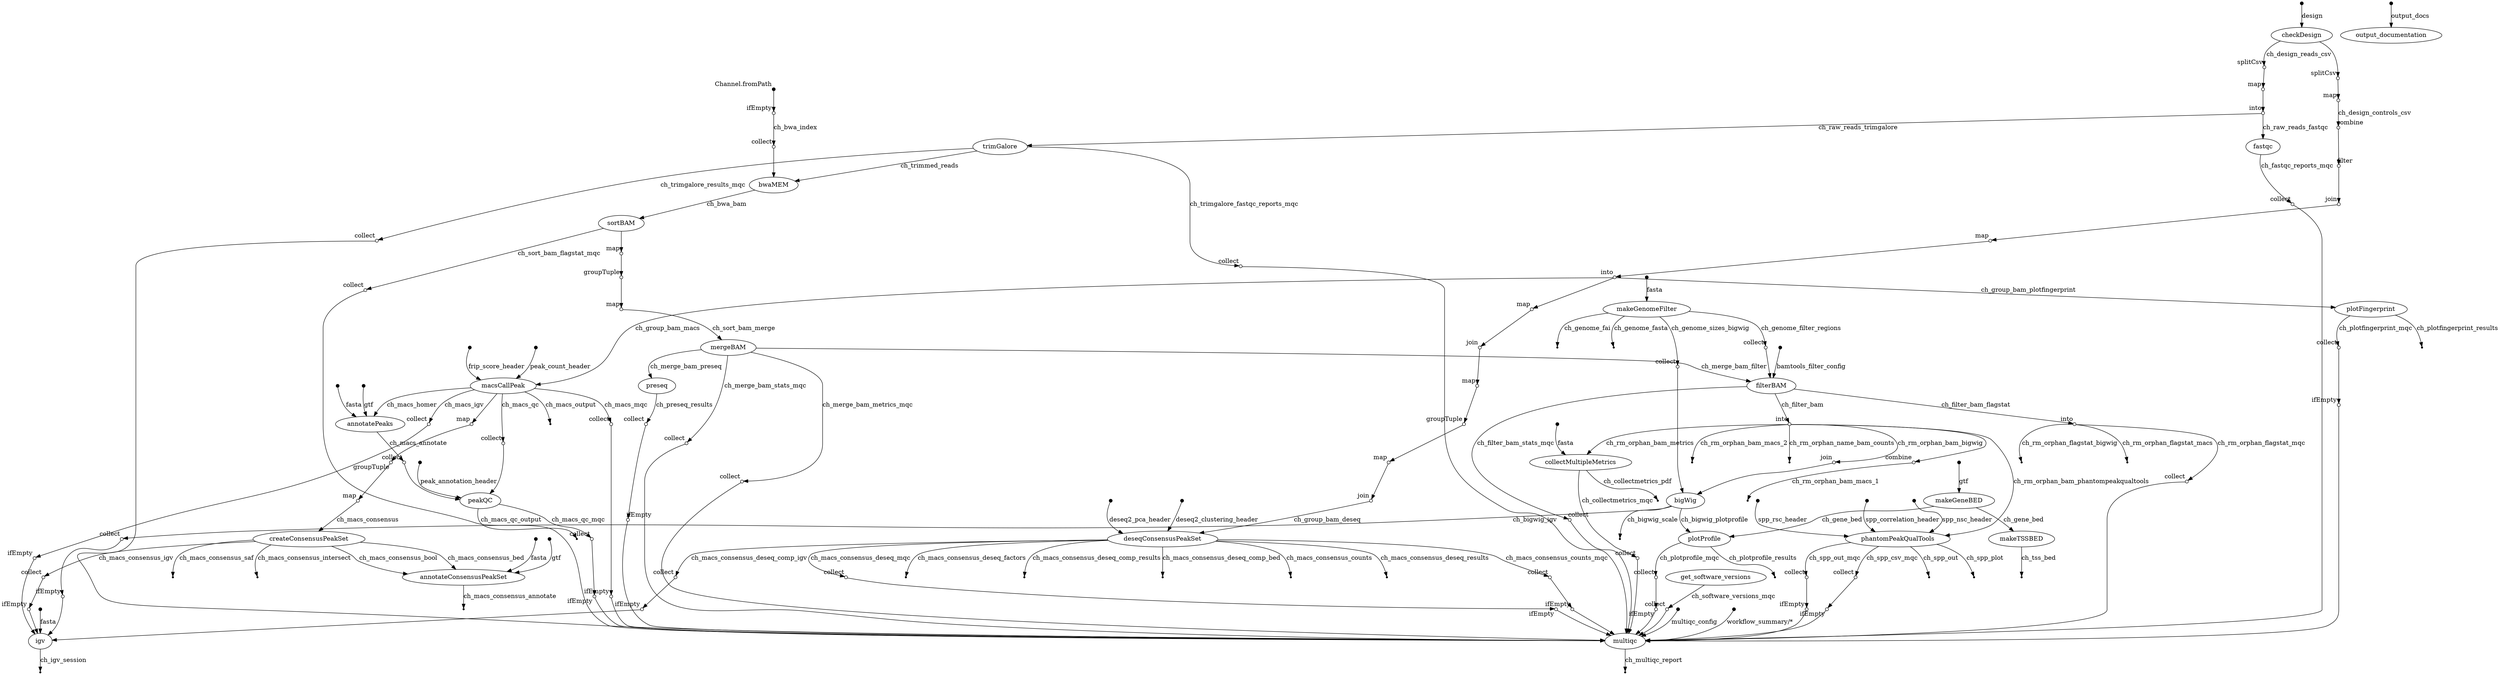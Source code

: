 digraph "pipeline_dag" {
p0 [shape=point,label="",fixedsize=true,width=0.1,xlabel="Channel.fromPath"];
p1 [shape=circle,label="",fixedsize=true,width=0.1,xlabel="ifEmpty"];
p0 -> p1;

p1 [shape=circle,label="",fixedsize=true,width=0.1,xlabel="ifEmpty"];
p19 [shape=circle,label="",fixedsize=true,width=0.1,xlabel="collect"];
p1 -> p19 [label="ch_bwa_index"];

p2 [shape=point,label="",fixedsize=true,width=0.1];
p3 [label="checkDesign"];
p2 -> p3 [label="design"];

p3 [label="checkDesign"];
p4 [shape=circle,label="",fixedsize=true,width=0.1,xlabel="splitCsv"];
p3 -> p4 [label="ch_design_reads_csv"];

p3 [label="checkDesign"];
p7 [shape=circle,label="",fixedsize=true,width=0.1,xlabel="splitCsv"];
p3 -> p7;

p4 [shape=circle,label="",fixedsize=true,width=0.1,xlabel="splitCsv"];
p5 [shape=circle,label="",fixedsize=true,width=0.1,xlabel="map"];
p4 -> p5;

p5 [shape=circle,label="",fixedsize=true,width=0.1,xlabel="map"];
p6 [shape=circle,label="",fixedsize=true,width=0.1,xlabel="into"];
p5 -> p6;

p6 [shape=circle,label="",fixedsize=true,width=0.1,xlabel="into"];
p17 [label="fastqc"];
p6 -> p17 [label="ch_raw_reads_fastqc"];

p6 [shape=circle,label="",fixedsize=true,width=0.1,xlabel="into"];
p18 [label="trimGalore"];
p6 -> p18 [label="ch_raw_reads_trimgalore"];

p7 [shape=circle,label="",fixedsize=true,width=0.1,xlabel="splitCsv"];
p8 [shape=circle,label="",fixedsize=true,width=0.1,xlabel="map"];
p7 -> p8;

p8 [shape=circle,label="",fixedsize=true,width=0.1,xlabel="map"];
p53 [shape=circle,label="",fixedsize=true,width=0.1,xlabel="combine"];
p8 -> p53 [label="ch_design_controls_csv"];

p9 [shape=point,label="",fixedsize=true,width=0.1];
p10 [label="makeGeneBED"];
p9 -> p10 [label="gtf"];

p10 [label="makeGeneBED"];
p11 [label="makeTSSBED"];
p10 -> p11 [label="ch_gene_bed"];

p11 [label="makeTSSBED"];
p12 [shape=point];
p11 -> p12 [label="ch_tss_bed"];

p13 [shape=point,label="",fixedsize=true,width=0.1];
p14 [label="makeGenomeFilter"];
p13 -> p14 [label="fasta"];

p14 [label="makeGenomeFilter"];
p16 [shape=point];
p14 -> p16 [label="ch_genome_fasta"];

p14 [label="makeGenomeFilter"];
p15 [shape=point];
p14 -> p15 [label="ch_genome_fai"];

p14 [label="makeGenomeFilter"];
p26 [shape=circle,label="",fixedsize=true,width=0.1,xlabel="collect"];
p14 -> p26 [label="ch_genome_filter_regions"];

p14 [label="makeGenomeFilter"];
p40 [shape=circle,label="",fixedsize=true,width=0.1,xlabel="collect"];
p14 -> p40 [label="ch_genome_sizes_bigwig"];

p17 [label="fastqc"];
p108 [shape=circle,label="",fixedsize=true,width=0.1,xlabel="collect"];
p17 -> p108 [label="ch_fastqc_reports_mqc"];

p18 [label="trimGalore"];
p20 [label="bwaMEM"];
p18 -> p20 [label="ch_trimmed_reads"];

p18 [label="trimGalore"];
p109 [shape=circle,label="",fixedsize=true,width=0.1,xlabel="collect"];
p18 -> p109 [label="ch_trimgalore_results_mqc"];

p18 [label="trimGalore"];
p110 [shape=circle,label="",fixedsize=true,width=0.1,xlabel="collect"];
p18 -> p110 [label="ch_trimgalore_fastqc_reports_mqc"];

p19 [shape=circle,label="",fixedsize=true,width=0.1,xlabel="collect"];
p20 [label="bwaMEM"];
p19 -> p20;

p20 [label="bwaMEM"];
p21 [label="sortBAM"];
p20 -> p21 [label="ch_bwa_bam"];

p21 [label="sortBAM"];
p22 [shape=circle,label="",fixedsize=true,width=0.1,xlabel="map"];
p21 -> p22;

p21 [label="sortBAM"];
p111 [shape=circle,label="",fixedsize=true,width=0.1,xlabel="collect"];
p21 -> p111 [label="ch_sort_bam_flagstat_mqc"];

p22 [shape=circle,label="",fixedsize=true,width=0.1,xlabel="map"];
p23 [shape=circle,label="",fixedsize=true,width=0.1,xlabel="groupTuple"];
p22 -> p23;

p23 [shape=circle,label="",fixedsize=true,width=0.1,xlabel="groupTuple"];
p24 [shape=circle,label="",fixedsize=true,width=0.1,xlabel="map"];
p23 -> p24;

p24 [shape=circle,label="",fixedsize=true,width=0.1,xlabel="map"];
p25 [label="mergeBAM"];
p24 -> p25 [label="ch_sort_bam_merge"];

p25 [label="mergeBAM"];
p28 [label="filterBAM"];
p25 -> p28 [label="ch_merge_bam_filter"];

p25 [label="mergeBAM"];
p35 [label="preseq"];
p25 -> p35 [label="ch_merge_bam_preseq"];

p25 [label="mergeBAM"];
p112 [shape=circle,label="",fixedsize=true,width=0.1,xlabel="collect"];
p25 -> p112 [label="ch_merge_bam_stats_mqc"];

p25 [label="mergeBAM"];
p115 [shape=circle,label="",fixedsize=true,width=0.1,xlabel="collect"];
p25 -> p115 [label="ch_merge_bam_metrics_mqc"];

p26 [shape=circle,label="",fixedsize=true,width=0.1,xlabel="collect"];
p28 [label="filterBAM"];
p26 -> p28;

p27 [shape=point,label="",fixedsize=true,width=0.1];
p28 [label="filterBAM"];
p27 -> p28 [label="bamtools_filter_config"];

p28 [label="filterBAM"];
p29 [shape=circle,label="",fixedsize=true,width=0.1,xlabel="into"];
p28 -> p29 [label="ch_filter_bam"];

p28 [label="filterBAM"];
p32 [shape=circle,label="",fixedsize=true,width=0.1,xlabel="into"];
p28 -> p32 [label="ch_filter_bam_flagstat"];

p28 [label="filterBAM"];
p114 [shape=circle,label="",fixedsize=true,width=0.1,xlabel="collect"];
p28 -> p114 [label="ch_filter_bam_stats_mqc"];

p29 [shape=circle,label="",fixedsize=true,width=0.1,xlabel="into"];
p39 [shape=circle,label="",fixedsize=true,width=0.1,xlabel="join"];
p29 -> p39 [label="ch_rm_orphan_bam_bigwig"];

p29 [shape=circle,label="",fixedsize=true,width=0.1,xlabel="into"];
p37 [label="collectMultipleMetrics"];
p29 -> p37 [label="ch_rm_orphan_bam_metrics"];

p29 [shape=circle,label="",fixedsize=true,width=0.1,xlabel="into"];
p31 [shape=point];
p29 -> p31 [label="ch_rm_orphan_bam_macs_2"];

p29 [shape=circle,label="",fixedsize=true,width=0.1,xlabel="into"];
p30 [shape=point];
p29 -> p30 [label="ch_rm_orphan_name_bam_counts"];

p29 [shape=circle,label="",fixedsize=true,width=0.1,xlabel="into"];
p48 [label="phantomPeakQualTools"];
p29 -> p48 [label="ch_rm_orphan_bam_phantompeakqualtools"];

p29 [shape=circle,label="",fixedsize=true,width=0.1,xlabel="into"];
p51 [shape=circle,label="",fixedsize=true,width=0.1,xlabel="combine"];
p29 -> p51;

p32 [shape=circle,label="",fixedsize=true,width=0.1,xlabel="into"];
p34 [shape=point];
p32 -> p34 [label="ch_rm_orphan_flagstat_bigwig"];

p32 [shape=circle,label="",fixedsize=true,width=0.1,xlabel="into"];
p33 [shape=point];
p32 -> p33 [label="ch_rm_orphan_flagstat_macs"];

p32 [shape=circle,label="",fixedsize=true,width=0.1,xlabel="into"];
p113 [shape=circle,label="",fixedsize=true,width=0.1,xlabel="collect"];
p32 -> p113 [label="ch_rm_orphan_flagstat_mqc"];

p35 [label="preseq"];
p125 [shape=circle,label="",fixedsize=true,width=0.1,xlabel="collect"];
p35 -> p125 [label="ch_preseq_results"];

p36 [shape=point,label="",fixedsize=true,width=0.1];
p37 [label="collectMultipleMetrics"];
p36 -> p37 [label="fasta"];

p37 [label="collectMultipleMetrics"];
p116 [shape=circle,label="",fixedsize=true,width=0.1,xlabel="collect"];
p37 -> p116 [label="ch_collectmetrics_mqc"];

p37 [label="collectMultipleMetrics"];
p38 [shape=point];
p37 -> p38 [label="ch_collectmetrics_pdf"];

p39 [shape=circle,label="",fixedsize=true,width=0.1,xlabel="join"];
p41 [label="bigWig"];
p39 -> p41;

p40 [shape=circle,label="",fixedsize=true,width=0.1,xlabel="collect"];
p41 [label="bigWig"];
p40 -> p41;

p41 [label="bigWig"];
p43 [label="plotProfile"];
p41 -> p43 [label="ch_bigwig_plotprofile"];

p41 [label="bigWig"];
p42 [shape=point];
p41 -> p42 [label="ch_bigwig_scale"];

p41 [label="bigWig"];
p96 [shape=circle,label="",fixedsize=true,width=0.1,xlabel="collect"];
p41 -> p96 [label="ch_bigwig_igv"];

p10 [label="makeGeneBED"];
p43 [label="plotProfile"];
p10 -> p43 [label="ch_gene_bed"];

p43 [label="plotProfile"];
p44 [shape=point];
p43 -> p44 [label="ch_plotprofile_results"];

p43 [label="plotProfile"];
p129 [shape=circle,label="",fixedsize=true,width=0.1,xlabel="collect"];
p43 -> p129 [label="ch_plotprofile_mqc"];

p45 [shape=point,label="",fixedsize=true,width=0.1];
p48 [label="phantomPeakQualTools"];
p45 -> p48 [label="spp_correlation_header"];

p46 [shape=point,label="",fixedsize=true,width=0.1];
p48 [label="phantomPeakQualTools"];
p46 -> p48 [label="spp_nsc_header"];

p47 [shape=point,label="",fixedsize=true,width=0.1];
p48 [label="phantomPeakQualTools"];
p47 -> p48 [label="spp_rsc_header"];

p48 [label="phantomPeakQualTools"];
p50 [shape=point];
p48 -> p50 [label="ch_spp_plot"];

p48 [label="phantomPeakQualTools"];
p49 [shape=point];
p48 -> p49 [label="ch_spp_out"];

p48 [label="phantomPeakQualTools"];
p131 [shape=circle,label="",fixedsize=true,width=0.1,xlabel="collect"];
p48 -> p131 [label="ch_spp_out_mqc"];

p48 [label="phantomPeakQualTools"];
p133 [shape=circle,label="",fixedsize=true,width=0.1,xlabel="collect"];
p48 -> p133 [label="ch_spp_csv_mqc"];

p51 [shape=circle,label="",fixedsize=true,width=0.1,xlabel="combine"];
p52 [shape=point];
p51 -> p52 [label="ch_rm_orphan_bam_macs_1"];

p53 [shape=circle,label="",fixedsize=true,width=0.1,xlabel="combine"];
p54 [shape=circle,label="",fixedsize=true,width=0.1,xlabel="filter"];
p53 -> p54;

p54 [shape=circle,label="",fixedsize=true,width=0.1,xlabel="filter"];
p55 [shape=circle,label="",fixedsize=true,width=0.1,xlabel="join"];
p54 -> p55;

p55 [shape=circle,label="",fixedsize=true,width=0.1,xlabel="join"];
p56 [shape=circle,label="",fixedsize=true,width=0.1,xlabel="map"];
p55 -> p56;

p56 [shape=circle,label="",fixedsize=true,width=0.1,xlabel="map"];
p57 [shape=circle,label="",fixedsize=true,width=0.1,xlabel="into"];
p56 -> p57;

p57 [shape=circle,label="",fixedsize=true,width=0.1,xlabel="into"];
p58 [label="plotFingerprint"];
p57 -> p58 [label="ch_group_bam_plotfingerprint"];

p57 [shape=circle,label="",fixedsize=true,width=0.1,xlabel="into"];
p62 [label="macsCallPeak"];
p57 -> p62 [label="ch_group_bam_macs"];

p57 [shape=circle,label="",fixedsize=true,width=0.1,xlabel="into"];
p82 [shape=circle,label="",fixedsize=true,width=0.1,xlabel="map"];
p57 -> p82;

p58 [label="plotFingerprint"];
p59 [shape=point];
p58 -> p59 [label="ch_plotfingerprint_results"];

p58 [label="plotFingerprint"];
p127 [shape=circle,label="",fixedsize=true,width=0.1,xlabel="collect"];
p58 -> p127 [label="ch_plotfingerprint_mqc"];

p60 [shape=point,label="",fixedsize=true,width=0.1];
p62 [label="macsCallPeak"];
p60 -> p62 [label="peak_count_header"];

p61 [shape=point,label="",fixedsize=true,width=0.1];
p62 [label="macsCallPeak"];
p61 -> p62 [label="frip_score_header"];

p62 [label="macsCallPeak"];
p63 [shape=point];
p62 -> p63 [label="ch_macs_output"];

p62 [label="macsCallPeak"];
p66 [label="annotatePeaks"];
p62 -> p66 [label="ch_macs_homer"];

p62 [label="macsCallPeak"];
p67 [shape=circle,label="",fixedsize=true,width=0.1,xlabel="collect"];
p62 -> p67 [label="ch_macs_qc"];

p62 [label="macsCallPeak"];
p72 [shape=circle,label="",fixedsize=true,width=0.1,xlabel="map"];
p62 -> p72;

p62 [label="macsCallPeak"];
p98 [shape=circle,label="",fixedsize=true,width=0.1,xlabel="collect"];
p62 -> p98 [label="ch_macs_igv"];

p62 [label="macsCallPeak"];
p117 [shape=circle,label="",fixedsize=true,width=0.1,xlabel="collect"];
p62 -> p117 [label="ch_macs_mqc"];

p64 [shape=point,label="",fixedsize=true,width=0.1];
p66 [label="annotatePeaks"];
p64 -> p66 [label="fasta"];

p65 [shape=point,label="",fixedsize=true,width=0.1];
p66 [label="annotatePeaks"];
p65 -> p66 [label="gtf"];

p66 [label="annotatePeaks"];
p68 [shape=circle,label="",fixedsize=true,width=0.1,xlabel="collect"];
p66 -> p68 [label="ch_macs_annotate"];

p67 [shape=circle,label="",fixedsize=true,width=0.1,xlabel="collect"];
p70 [label="peakQC"];
p67 -> p70;

p68 [shape=circle,label="",fixedsize=true,width=0.1,xlabel="collect"];
p70 [label="peakQC"];
p68 -> p70;

p69 [shape=point,label="",fixedsize=true,width=0.1];
p70 [label="peakQC"];
p69 -> p70 [label="peak_annotation_header"];

p70 [label="peakQC"];
p71 [shape=point];
p70 -> p71 [label="ch_macs_qc_output"];

p70 [label="peakQC"];
p119 [shape=circle,label="",fixedsize=true,width=0.1,xlabel="collect"];
p70 -> p119 [label="ch_macs_qc_mqc"];

p72 [shape=circle,label="",fixedsize=true,width=0.1,xlabel="map"];
p73 [shape=circle,label="",fixedsize=true,width=0.1,xlabel="groupTuple"];
p72 -> p73;

p73 [shape=circle,label="",fixedsize=true,width=0.1,xlabel="groupTuple"];
p74 [shape=circle,label="",fixedsize=true,width=0.1,xlabel="map"];
p73 -> p74;

p74 [shape=circle,label="",fixedsize=true,width=0.1,xlabel="map"];
p75 [label="createConsensusPeakSet"];
p74 -> p75 [label="ch_macs_consensus"];

p75 [label="createConsensusPeakSet"];
p80 [label="annotateConsensusPeakSet"];
p75 -> p80 [label="ch_macs_consensus_bed"];

p75 [label="createConsensusPeakSet"];
p77 [shape=point];
p75 -> p77 [label="ch_macs_consensus_saf"];

p75 [label="createConsensusPeakSet"];
p80 [label="annotateConsensusPeakSet"];
p75 -> p80 [label="ch_macs_consensus_bool"];

p75 [label="createConsensusPeakSet"];
p76 [shape=point];
p75 -> p76 [label="ch_macs_consensus_intersect"];

p75 [label="createConsensusPeakSet"];
p100 [shape=circle,label="",fixedsize=true,width=0.1,xlabel="collect"];
p75 -> p100 [label="ch_macs_consensus_igv"];

p78 [shape=point,label="",fixedsize=true,width=0.1];
p80 [label="annotateConsensusPeakSet"];
p78 -> p80 [label="fasta"];

p79 [shape=point,label="",fixedsize=true,width=0.1];
p80 [label="annotateConsensusPeakSet"];
p79 -> p80 [label="gtf"];

p80 [label="annotateConsensusPeakSet"];
p81 [shape=point];
p80 -> p81 [label="ch_macs_consensus_annotate"];

p82 [shape=circle,label="",fixedsize=true,width=0.1,xlabel="map"];
p83 [shape=circle,label="",fixedsize=true,width=0.1,xlabel="join"];
p82 -> p83;

p83 [shape=circle,label="",fixedsize=true,width=0.1,xlabel="join"];
p84 [shape=circle,label="",fixedsize=true,width=0.1,xlabel="map"];
p83 -> p84;

p84 [shape=circle,label="",fixedsize=true,width=0.1,xlabel="map"];
p85 [shape=circle,label="",fixedsize=true,width=0.1,xlabel="groupTuple"];
p84 -> p85;

p85 [shape=circle,label="",fixedsize=true,width=0.1,xlabel="groupTuple"];
p86 [shape=circle,label="",fixedsize=true,width=0.1,xlabel="map"];
p85 -> p86;

p86 [shape=circle,label="",fixedsize=true,width=0.1,xlabel="map"];
p87 [shape=circle,label="",fixedsize=true,width=0.1,xlabel="join"];
p86 -> p87;

p87 [shape=circle,label="",fixedsize=true,width=0.1,xlabel="join"];
p90 [label="deseqConsensusPeakSet"];
p87 -> p90 [label="ch_group_bam_deseq"];

p88 [shape=point,label="",fixedsize=true,width=0.1];
p90 [label="deseqConsensusPeakSet"];
p88 -> p90 [label="deseq2_pca_header"];

p89 [shape=point,label="",fixedsize=true,width=0.1];
p90 [label="deseqConsensusPeakSet"];
p89 -> p90 [label="deseq2_clustering_header"];

p90 [label="deseqConsensusPeakSet"];
p95 [shape=point];
p90 -> p95 [label="ch_macs_consensus_counts"];

p90 [label="deseqConsensusPeakSet"];
p121 [shape=circle,label="",fixedsize=true,width=0.1,xlabel="collect"];
p90 -> p121 [label="ch_macs_consensus_counts_mqc"];

p90 [label="deseqConsensusPeakSet"];
p94 [shape=point];
p90 -> p94 [label="ch_macs_consensus_deseq_results"];

p90 [label="deseqConsensusPeakSet"];
p93 [shape=point];
p90 -> p93 [label="ch_macs_consensus_deseq_factors"];

p90 [label="deseqConsensusPeakSet"];
p92 [shape=point];
p90 -> p92 [label="ch_macs_consensus_deseq_comp_results"];

p90 [label="deseqConsensusPeakSet"];
p91 [shape=point];
p90 -> p91 [label="ch_macs_consensus_deseq_comp_bed"];

p90 [label="deseqConsensusPeakSet"];
p102 [shape=circle,label="",fixedsize=true,width=0.1,xlabel="collect"];
p90 -> p102 [label="ch_macs_consensus_deseq_comp_igv"];

p90 [label="deseqConsensusPeakSet"];
p123 [shape=circle,label="",fixedsize=true,width=0.1,xlabel="collect"];
p90 -> p123 [label="ch_macs_consensus_deseq_mqc"];

p96 [shape=circle,label="",fixedsize=true,width=0.1,xlabel="collect"];
p97 [shape=circle,label="",fixedsize=true,width=0.1,xlabel="ifEmpty"];
p96 -> p97;

p97 [shape=circle,label="",fixedsize=true,width=0.1,xlabel="ifEmpty"];
p105 [label="igv"];
p97 -> p105;

p98 [shape=circle,label="",fixedsize=true,width=0.1,xlabel="collect"];
p99 [shape=circle,label="",fixedsize=true,width=0.1,xlabel="ifEmpty"];
p98 -> p99;

p99 [shape=circle,label="",fixedsize=true,width=0.1,xlabel="ifEmpty"];
p105 [label="igv"];
p99 -> p105;

p100 [shape=circle,label="",fixedsize=true,width=0.1,xlabel="collect"];
p101 [shape=circle,label="",fixedsize=true,width=0.1,xlabel="ifEmpty"];
p100 -> p101;

p101 [shape=circle,label="",fixedsize=true,width=0.1,xlabel="ifEmpty"];
p105 [label="igv"];
p101 -> p105;

p102 [shape=circle,label="",fixedsize=true,width=0.1,xlabel="collect"];
p103 [shape=circle,label="",fixedsize=true,width=0.1,xlabel="ifEmpty"];
p102 -> p103;

p103 [shape=circle,label="",fixedsize=true,width=0.1,xlabel="ifEmpty"];
p105 [label="igv"];
p103 -> p105;

p104 [shape=point,label="",fixedsize=true,width=0.1];
p105 [label="igv"];
p104 -> p105 [label="fasta"];

p105 [label="igv"];
p106 [shape=point];
p105 -> p106 [label="ch_igv_session"];

p107 [label="get_software_versions"];
p135 [shape=circle,label="",fixedsize=true,width=0.1,xlabel="collect"];
p107 -> p135 [label="ch_software_versions_mqc"];

p108 [shape=circle,label="",fixedsize=true,width=0.1,xlabel="collect"];
p138 [label="multiqc"];
p108 -> p138;

p109 [shape=circle,label="",fixedsize=true,width=0.1,xlabel="collect"];
p138 [label="multiqc"];
p109 -> p138;

p110 [shape=circle,label="",fixedsize=true,width=0.1,xlabel="collect"];
p138 [label="multiqc"];
p110 -> p138;

p111 [shape=circle,label="",fixedsize=true,width=0.1,xlabel="collect"];
p138 [label="multiqc"];
p111 -> p138;

p112 [shape=circle,label="",fixedsize=true,width=0.1,xlabel="collect"];
p138 [label="multiqc"];
p112 -> p138;

p113 [shape=circle,label="",fixedsize=true,width=0.1,xlabel="collect"];
p138 [label="multiqc"];
p113 -> p138;

p114 [shape=circle,label="",fixedsize=true,width=0.1,xlabel="collect"];
p138 [label="multiqc"];
p114 -> p138;

p115 [shape=circle,label="",fixedsize=true,width=0.1,xlabel="collect"];
p138 [label="multiqc"];
p115 -> p138;

p116 [shape=circle,label="",fixedsize=true,width=0.1,xlabel="collect"];
p138 [label="multiqc"];
p116 -> p138;

p117 [shape=circle,label="",fixedsize=true,width=0.1,xlabel="collect"];
p118 [shape=circle,label="",fixedsize=true,width=0.1,xlabel="ifEmpty"];
p117 -> p118;

p118 [shape=circle,label="",fixedsize=true,width=0.1,xlabel="ifEmpty"];
p138 [label="multiqc"];
p118 -> p138;

p119 [shape=circle,label="",fixedsize=true,width=0.1,xlabel="collect"];
p120 [shape=circle,label="",fixedsize=true,width=0.1,xlabel="ifEmpty"];
p119 -> p120;

p120 [shape=circle,label="",fixedsize=true,width=0.1,xlabel="ifEmpty"];
p138 [label="multiqc"];
p120 -> p138;

p121 [shape=circle,label="",fixedsize=true,width=0.1,xlabel="collect"];
p122 [shape=circle,label="",fixedsize=true,width=0.1,xlabel="ifEmpty"];
p121 -> p122;

p122 [shape=circle,label="",fixedsize=true,width=0.1,xlabel="ifEmpty"];
p138 [label="multiqc"];
p122 -> p138;

p123 [shape=circle,label="",fixedsize=true,width=0.1,xlabel="collect"];
p124 [shape=circle,label="",fixedsize=true,width=0.1,xlabel="ifEmpty"];
p123 -> p124;

p124 [shape=circle,label="",fixedsize=true,width=0.1,xlabel="ifEmpty"];
p138 [label="multiqc"];
p124 -> p138;

p125 [shape=circle,label="",fixedsize=true,width=0.1,xlabel="collect"];
p126 [shape=circle,label="",fixedsize=true,width=0.1,xlabel="ifEmpty"];
p125 -> p126;

p126 [shape=circle,label="",fixedsize=true,width=0.1,xlabel="ifEmpty"];
p138 [label="multiqc"];
p126 -> p138;

p127 [shape=circle,label="",fixedsize=true,width=0.1,xlabel="collect"];
p128 [shape=circle,label="",fixedsize=true,width=0.1,xlabel="ifEmpty"];
p127 -> p128;

p128 [shape=circle,label="",fixedsize=true,width=0.1,xlabel="ifEmpty"];
p138 [label="multiqc"];
p128 -> p138;

p129 [shape=circle,label="",fixedsize=true,width=0.1,xlabel="collect"];
p130 [shape=circle,label="",fixedsize=true,width=0.1,xlabel="ifEmpty"];
p129 -> p130;

p130 [shape=circle,label="",fixedsize=true,width=0.1,xlabel="ifEmpty"];
p138 [label="multiqc"];
p130 -> p138;

p131 [shape=circle,label="",fixedsize=true,width=0.1,xlabel="collect"];
p132 [shape=circle,label="",fixedsize=true,width=0.1,xlabel="ifEmpty"];
p131 -> p132;

p132 [shape=circle,label="",fixedsize=true,width=0.1,xlabel="ifEmpty"];
p138 [label="multiqc"];
p132 -> p138;

p133 [shape=circle,label="",fixedsize=true,width=0.1,xlabel="collect"];
p134 [shape=circle,label="",fixedsize=true,width=0.1,xlabel="ifEmpty"];
p133 -> p134;

p134 [shape=circle,label="",fixedsize=true,width=0.1,xlabel="ifEmpty"];
p138 [label="multiqc"];
p134 -> p138;

p135 [shape=circle,label="",fixedsize=true,width=0.1,xlabel="collect"];
p138 [label="multiqc"];
p135 -> p138;

p136 [shape=point,label="",fixedsize=true,width=0.1];
p138 [label="multiqc"];
p136 -> p138 [label="multiqc_config"];

p137 [shape=point,label="",fixedsize=true,width=0.1];
p138 [label="multiqc"];
p137 -> p138 [label="workflow_summary/*"];

p138 [label="multiqc"];
p139 [shape=point];
p138 -> p139 [label="ch_multiqc_report"];

p140 [shape=point,label="",fixedsize=true,width=0.1];
p141 [label="output_documentation"];
p140 -> p141 [label="output_docs"];

}
